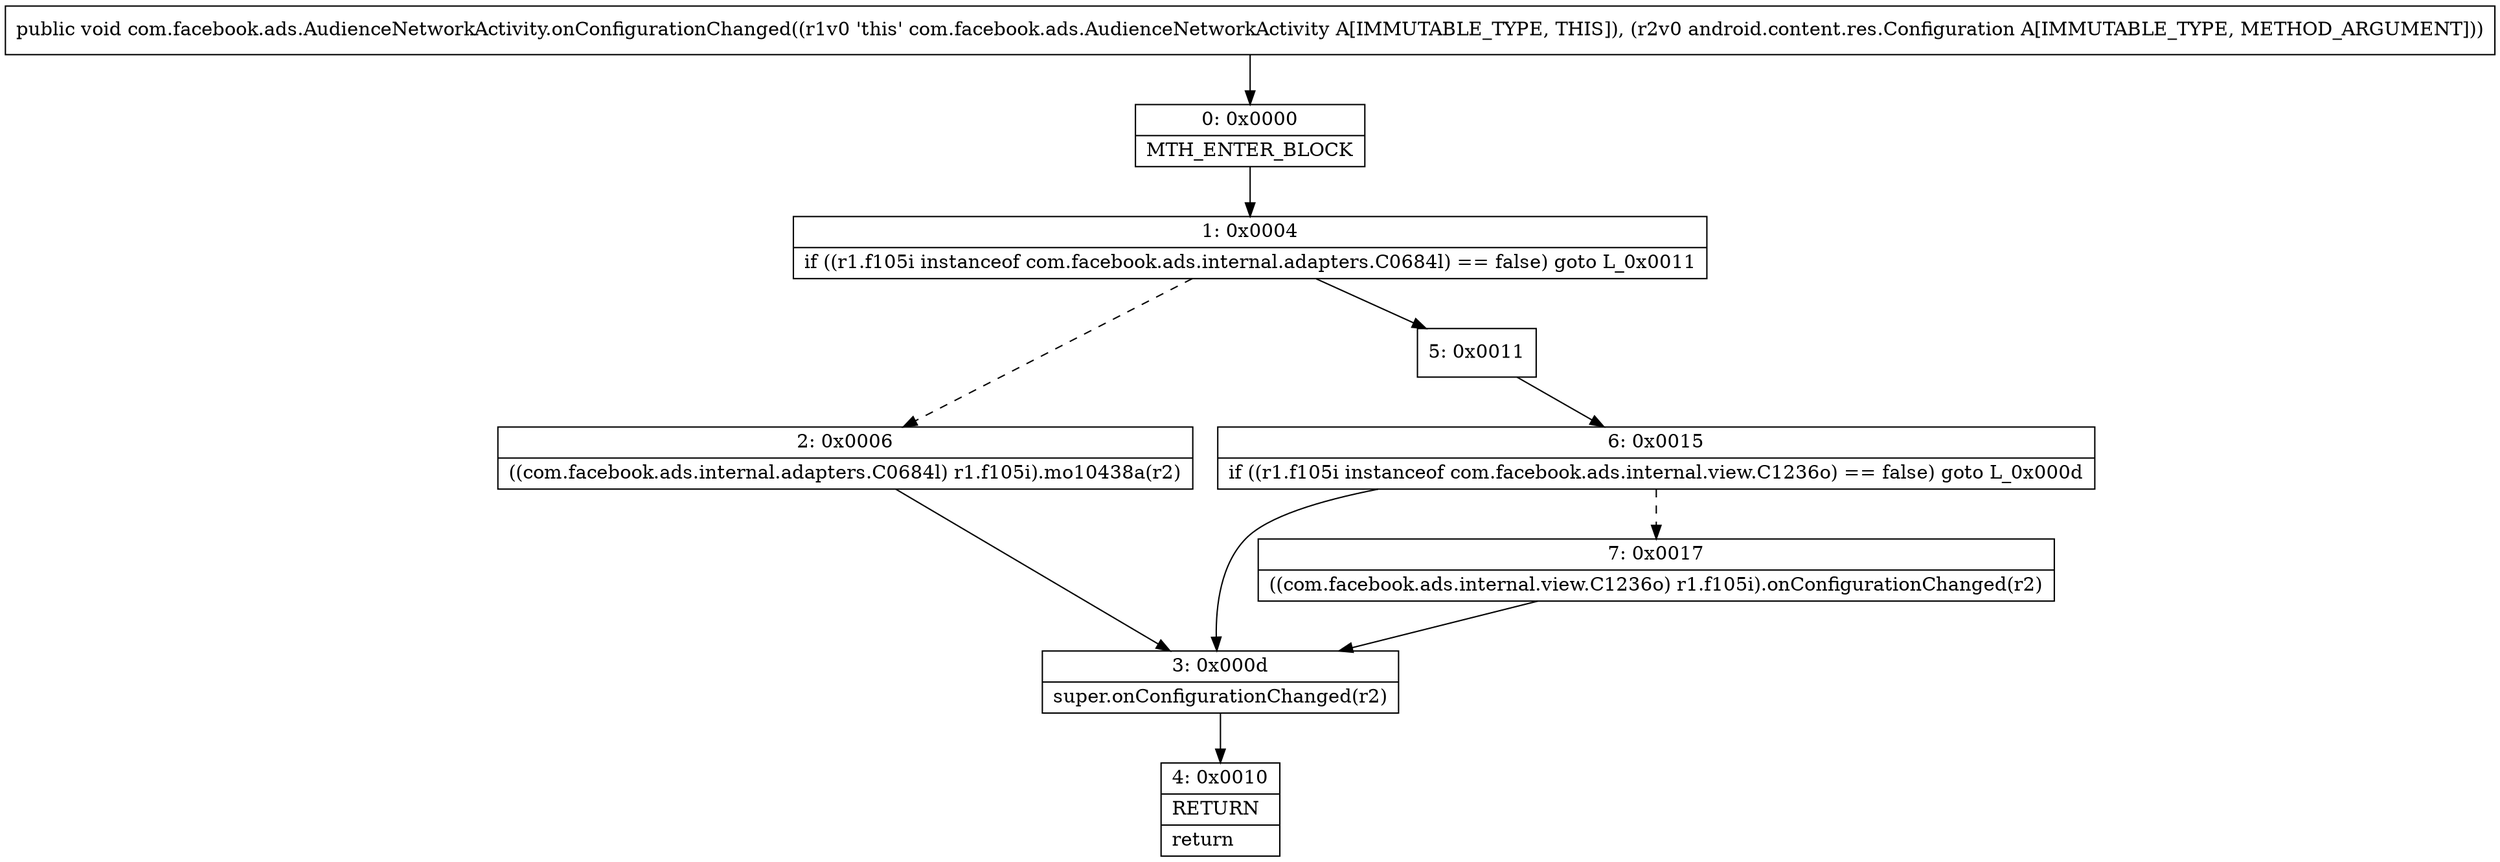 digraph "CFG forcom.facebook.ads.AudienceNetworkActivity.onConfigurationChanged(Landroid\/content\/res\/Configuration;)V" {
Node_0 [shape=record,label="{0\:\ 0x0000|MTH_ENTER_BLOCK\l}"];
Node_1 [shape=record,label="{1\:\ 0x0004|if ((r1.f105i instanceof com.facebook.ads.internal.adapters.C0684l) == false) goto L_0x0011\l}"];
Node_2 [shape=record,label="{2\:\ 0x0006|((com.facebook.ads.internal.adapters.C0684l) r1.f105i).mo10438a(r2)\l}"];
Node_3 [shape=record,label="{3\:\ 0x000d|super.onConfigurationChanged(r2)\l}"];
Node_4 [shape=record,label="{4\:\ 0x0010|RETURN\l|return\l}"];
Node_5 [shape=record,label="{5\:\ 0x0011}"];
Node_6 [shape=record,label="{6\:\ 0x0015|if ((r1.f105i instanceof com.facebook.ads.internal.view.C1236o) == false) goto L_0x000d\l}"];
Node_7 [shape=record,label="{7\:\ 0x0017|((com.facebook.ads.internal.view.C1236o) r1.f105i).onConfigurationChanged(r2)\l}"];
MethodNode[shape=record,label="{public void com.facebook.ads.AudienceNetworkActivity.onConfigurationChanged((r1v0 'this' com.facebook.ads.AudienceNetworkActivity A[IMMUTABLE_TYPE, THIS]), (r2v0 android.content.res.Configuration A[IMMUTABLE_TYPE, METHOD_ARGUMENT])) }"];
MethodNode -> Node_0;
Node_0 -> Node_1;
Node_1 -> Node_2[style=dashed];
Node_1 -> Node_5;
Node_2 -> Node_3;
Node_3 -> Node_4;
Node_5 -> Node_6;
Node_6 -> Node_3;
Node_6 -> Node_7[style=dashed];
Node_7 -> Node_3;
}

